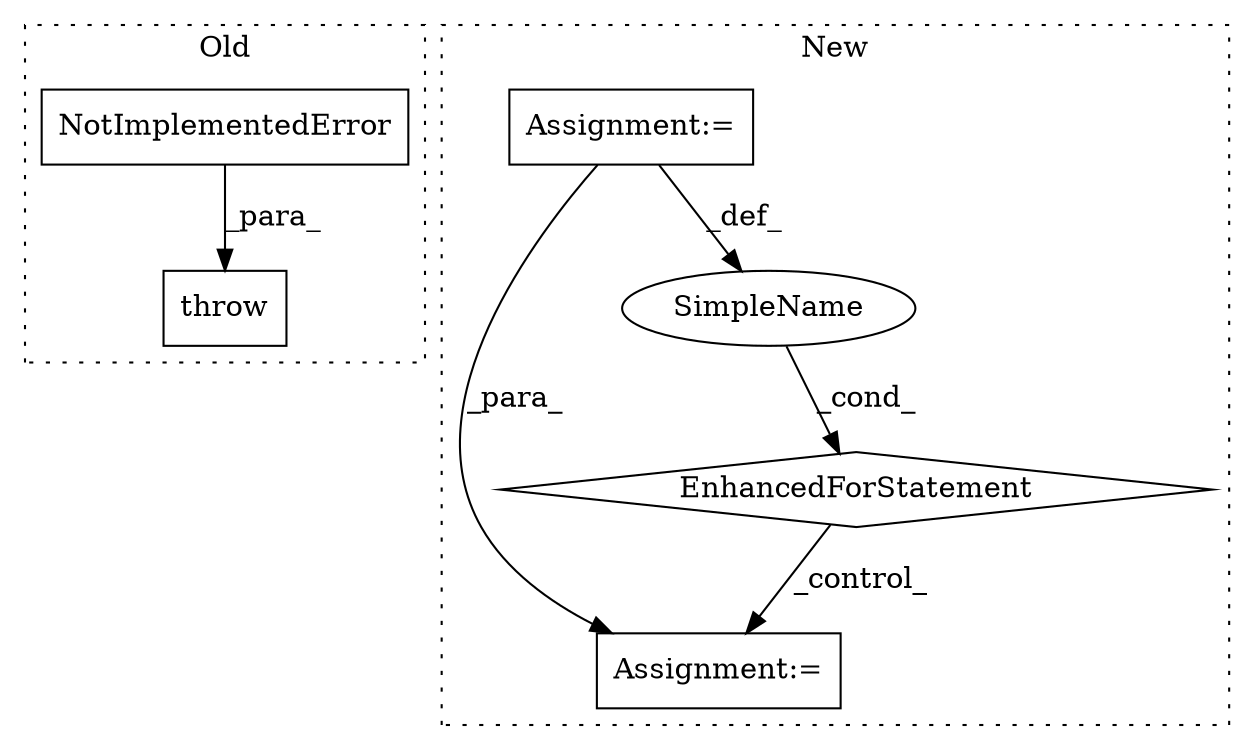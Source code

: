 digraph G {
subgraph cluster0 {
1 [label="NotImplementedError" a="32" s="44042" l="21" shape="box"];
6 [label="throw" a="53" s="44036" l="6" shape="box"];
label = "Old";
style="dotted";
}
subgraph cluster1 {
2 [label="EnhancedForStatement" a="70" s="44715,44836" l="77,2" shape="diamond"];
3 [label="Assignment:=" a="7" s="44402" l="1" shape="box"];
4 [label="Assignment:=" a="7" s="44870" l="1" shape="box"];
5 [label="SimpleName" a="42" s="44796" l="9" shape="ellipse"];
label = "New";
style="dotted";
}
1 -> 6 [label="_para_"];
2 -> 4 [label="_control_"];
3 -> 4 [label="_para_"];
3 -> 5 [label="_def_"];
5 -> 2 [label="_cond_"];
}